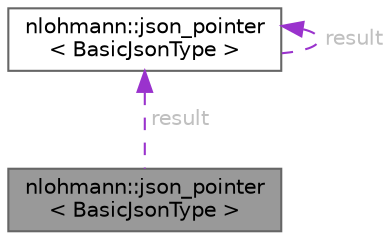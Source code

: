 digraph "nlohmann::json_pointer&lt; BasicJsonType &gt;"
{
 // LATEX_PDF_SIZE
  bgcolor="transparent";
  edge [fontname=Helvetica,fontsize=10,labelfontname=Helvetica,labelfontsize=10];
  node [fontname=Helvetica,fontsize=10,shape=box,height=0.2,width=0.4];
  Node1 [id="Node000001",label="nlohmann::json_pointer\l\< BasicJsonType \>",height=0.2,width=0.4,color="gray40", fillcolor="grey60", style="filled", fontcolor="black",tooltip="JSON Pointer"];
  Node2 -> Node1 [id="edge1_Node000001_Node000002",dir="back",color="darkorchid3",style="dashed",tooltip=" ",label=" result",fontcolor="grey" ];
  Node2 [id="Node000002",label="nlohmann::json_pointer\l\< BasicJsonType \>",height=0.2,width=0.4,color="gray40", fillcolor="white", style="filled",URL="$classnlohmann_1_1json__pointer.html",tooltip="JSON Pointer"];
  Node2 -> Node2 [id="edge2_Node000002_Node000002",dir="back",color="darkorchid3",style="dashed",tooltip=" ",label=" result",fontcolor="grey" ];
}
